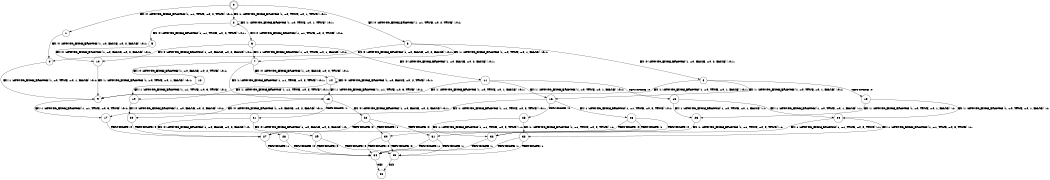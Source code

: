 digraph BCG {
size = "7, 10.5";
center = TRUE;
node [shape = circle];
0 [peripheries = 2];
0 -> 1 [label = "EX !0 !ATOMIC_EXCH_BRANCH (1, +1, TRUE, +0, 2, TRUE) !:0:1:"];
0 -> 2 [label = "EX !1 !ATOMIC_EXCH_BRANCH (1, +0, TRUE, +0, 1, TRUE) !:0:1:"];
0 -> 3 [label = "EX !0 !ATOMIC_EXCH_BRANCH (1, +1, TRUE, +0, 2, TRUE) !:0:1:"];
1 -> 4 [label = "EX !0 !ATOMIC_EXCH_BRANCH (1, +0, FALSE, +0, 2, FALSE) !:0:1:"];
2 -> 5 [label = "EX !0 !ATOMIC_EXCH_BRANCH (1, +1, TRUE, +0, 2, TRUE) !:0:1:"];
2 -> 6 [label = "EX !0 !ATOMIC_EXCH_BRANCH (1, +1, TRUE, +0, 2, TRUE) !:0:1:"];
2 -> 2 [label = "EX !1 !ATOMIC_EXCH_BRANCH (1, +0, TRUE, +0, 1, TRUE) !:0:1:"];
3 -> 4 [label = "EX !0 !ATOMIC_EXCH_BRANCH (1, +0, FALSE, +0, 2, FALSE) !:0:1:"];
3 -> 7 [label = "EX !1 !ATOMIC_EXCH_BRANCH (1, +0, TRUE, +0, 1, FALSE) !:0:1:"];
3 -> 8 [label = "EX !0 !ATOMIC_EXCH_BRANCH (1, +0, FALSE, +0, 2, FALSE) !:0:1:"];
4 -> 9 [label = "EX !1 !ATOMIC_EXCH_BRANCH (1, +0, TRUE, +0, 1, FALSE) !:0:1:"];
5 -> 10 [label = "EX !0 !ATOMIC_EXCH_BRANCH (1, +0, FALSE, +0, 2, FALSE) !:0:1:"];
6 -> 10 [label = "EX !0 !ATOMIC_EXCH_BRANCH (1, +0, FALSE, +0, 2, FALSE) !:0:1:"];
6 -> 7 [label = "EX !1 !ATOMIC_EXCH_BRANCH (1, +0, TRUE, +0, 1, FALSE) !:0:1:"];
6 -> 11 [label = "EX !0 !ATOMIC_EXCH_BRANCH (1, +0, FALSE, +0, 2, FALSE) !:0:1:"];
7 -> 12 [label = "EX !0 !ATOMIC_EXCH_BRANCH (1, +0, FALSE, +0, 2, TRUE) !:0:1:"];
7 -> 13 [label = "EX !1 !ATOMIC_EXCH_BRANCH (1, +1, TRUE, +0, 3, TRUE) !:0:1:"];
7 -> 14 [label = "EX !0 !ATOMIC_EXCH_BRANCH (1, +0, FALSE, +0, 2, TRUE) !:0:1:"];
8 -> 9 [label = "EX !1 !ATOMIC_EXCH_BRANCH (1, +0, TRUE, +0, 1, FALSE) !:0:1:"];
8 -> 15 [label = "TERMINATE !0"];
8 -> 16 [label = "EX !1 !ATOMIC_EXCH_BRANCH (1, +0, TRUE, +0, 1, FALSE) !:0:1:"];
9 -> 17 [label = "EX !1 !ATOMIC_EXCH_BRANCH (1, +1, TRUE, +0, 3, TRUE) !:0:1:"];
10 -> 9 [label = "EX !1 !ATOMIC_EXCH_BRANCH (1, +0, TRUE, +0, 1, FALSE) !:0:1:"];
11 -> 9 [label = "EX !1 !ATOMIC_EXCH_BRANCH (1, +0, TRUE, +0, 1, FALSE) !:0:1:"];
11 -> 18 [label = "TERMINATE !0"];
11 -> 16 [label = "EX !1 !ATOMIC_EXCH_BRANCH (1, +0, TRUE, +0, 1, FALSE) !:0:1:"];
12 -> 19 [label = "EX !1 !ATOMIC_EXCH_BRANCH (1, +1, TRUE, +0, 3, TRUE) !:0:1:"];
13 -> 20 [label = "EX !0 !ATOMIC_EXCH_BRANCH (1, +0, FALSE, +0, 2, FALSE) !:0:1:"];
13 -> 21 [label = "TERMINATE !1"];
13 -> 22 [label = "EX !0 !ATOMIC_EXCH_BRANCH (1, +0, FALSE, +0, 2, FALSE) !:0:1:"];
14 -> 19 [label = "EX !1 !ATOMIC_EXCH_BRANCH (1, +1, TRUE, +0, 3, TRUE) !:0:1:"];
14 -> 13 [label = "EX !1 !ATOMIC_EXCH_BRANCH (1, +1, TRUE, +0, 3, TRUE) !:0:1:"];
14 -> 14 [label = "EX !0 !ATOMIC_EXCH_BRANCH (1, +0, FALSE, +0, 2, TRUE) !:0:1:"];
15 -> 23 [label = "EX !1 !ATOMIC_EXCH_BRANCH (1, +0, TRUE, +0, 1, FALSE) !:1:"];
15 -> 24 [label = "EX !1 !ATOMIC_EXCH_BRANCH (1, +0, TRUE, +0, 1, FALSE) !:1:"];
16 -> 17 [label = "EX !1 !ATOMIC_EXCH_BRANCH (1, +1, TRUE, +0, 3, TRUE) !:0:1:"];
16 -> 25 [label = "TERMINATE !0"];
16 -> 26 [label = "EX !1 !ATOMIC_EXCH_BRANCH (1, +1, TRUE, +0, 3, TRUE) !:0:1:"];
17 -> 27 [label = "TERMINATE !0"];
18 -> 23 [label = "EX !1 !ATOMIC_EXCH_BRANCH (1, +0, TRUE, +0, 1, FALSE) !:1:"];
18 -> 24 [label = "EX !1 !ATOMIC_EXCH_BRANCH (1, +0, TRUE, +0, 1, FALSE) !:1:"];
19 -> 20 [label = "EX !0 !ATOMIC_EXCH_BRANCH (1, +0, FALSE, +0, 2, FALSE) !:0:1:"];
20 -> 27 [label = "TERMINATE !0"];
21 -> 28 [label = "EX !0 !ATOMIC_EXCH_BRANCH (1, +0, FALSE, +0, 2, FALSE) !:0:"];
21 -> 29 [label = "EX !0 !ATOMIC_EXCH_BRANCH (1, +0, FALSE, +0, 2, FALSE) !:0:"];
22 -> 27 [label = "TERMINATE !0"];
22 -> 30 [label = "TERMINATE !1"];
22 -> 31 [label = "TERMINATE !0"];
23 -> 32 [label = "EX !1 !ATOMIC_EXCH_BRANCH (1, +1, TRUE, +0, 3, TRUE) !:1:"];
24 -> 32 [label = "EX !1 !ATOMIC_EXCH_BRANCH (1, +1, TRUE, +0, 3, TRUE) !:1:"];
24 -> 33 [label = "EX !1 !ATOMIC_EXCH_BRANCH (1, +1, TRUE, +0, 3, TRUE) !:1:"];
25 -> 32 [label = "EX !1 !ATOMIC_EXCH_BRANCH (1, +1, TRUE, +0, 3, TRUE) !:1:"];
25 -> 33 [label = "EX !1 !ATOMIC_EXCH_BRANCH (1, +1, TRUE, +0, 3, TRUE) !:1:"];
26 -> 27 [label = "TERMINATE !0"];
26 -> 30 [label = "TERMINATE !1"];
26 -> 31 [label = "TERMINATE !0"];
27 -> 34 [label = "TERMINATE !1"];
28 -> 34 [label = "TERMINATE !0"];
29 -> 34 [label = "TERMINATE !0"];
29 -> 35 [label = "TERMINATE !0"];
30 -> 34 [label = "TERMINATE !0"];
30 -> 35 [label = "TERMINATE !0"];
31 -> 34 [label = "TERMINATE !1"];
31 -> 35 [label = "TERMINATE !1"];
32 -> 34 [label = "TERMINATE !1"];
33 -> 34 [label = "TERMINATE !1"];
33 -> 35 [label = "TERMINATE !1"];
34 -> 36 [label = "exit"];
35 -> 36 [label = "exit"];
}
